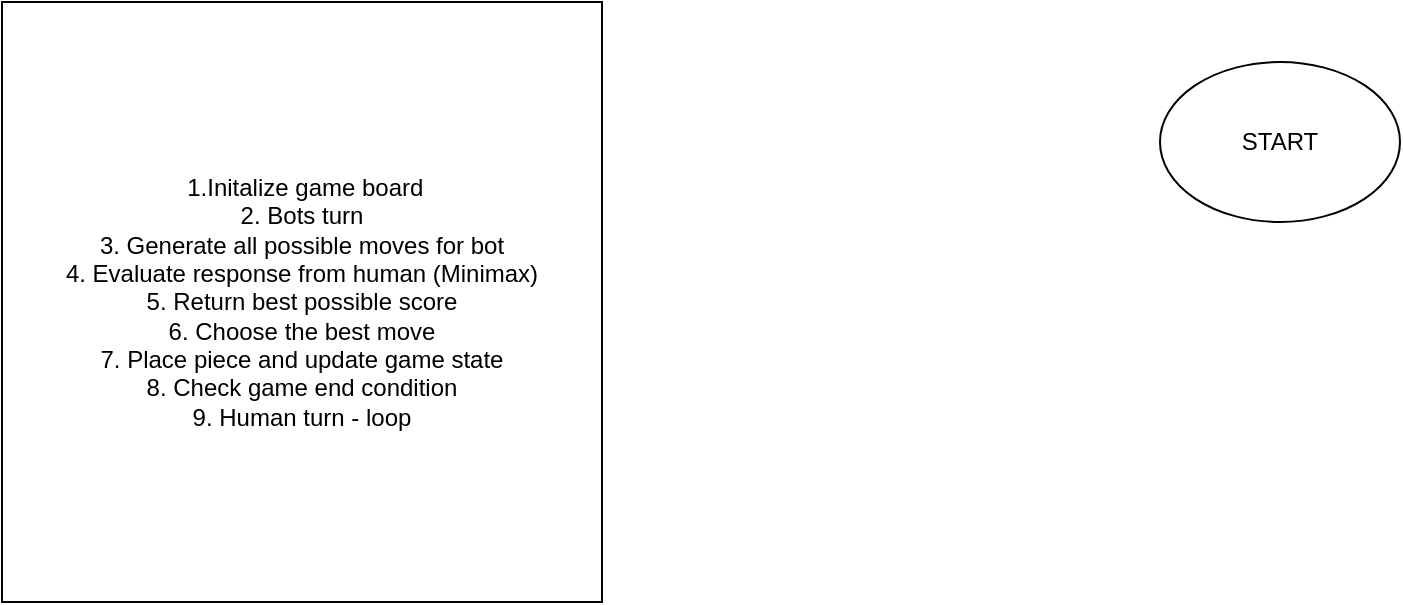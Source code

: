<mxfile version="24.8.4">
  <diagram name="Page-1" id="pjpewN-Yp3IfkavCzUZb">
    <mxGraphModel dx="1434" dy="746" grid="1" gridSize="10" guides="1" tooltips="1" connect="1" arrows="1" fold="1" page="1" pageScale="1" pageWidth="827" pageHeight="1169" math="0" shadow="0">
      <root>
        <mxCell id="0" />
        <mxCell id="1" parent="0" />
        <mxCell id="JSjSHIye_wGC4dCE1tIP-1" value="START" style="ellipse;whiteSpace=wrap;html=1;" parent="1" vertex="1">
          <mxGeometry x="590" y="30" width="120" height="80" as="geometry" />
        </mxCell>
        <mxCell id="SO7u0gcXOYJqLn8CldQe-1" value="&lt;div&gt;&amp;nbsp;1.Initalize game board&lt;/div&gt;&lt;div&gt;2. Bots turn &lt;br&gt;&lt;/div&gt;&lt;div&gt;3. Generate all possible moves for bot&lt;br&gt;&lt;/div&gt;&lt;div&gt;4. Evaluate response from human (Minimax)&lt;br&gt;&lt;/div&gt;&lt;div&gt;5. Return best possible score&lt;/div&gt;&lt;div&gt;6. Choose the best move&lt;/div&gt;&lt;div&gt;7. Place piece and update game state&lt;/div&gt;&lt;div&gt;8. Check game end condition &lt;br&gt;&lt;/div&gt;&lt;div&gt;9. Human turn - loop &lt;br&gt;&lt;/div&gt;" style="whiteSpace=wrap;html=1;aspect=fixed;" vertex="1" parent="1">
          <mxGeometry x="11" width="300" height="300" as="geometry" />
        </mxCell>
      </root>
    </mxGraphModel>
  </diagram>
</mxfile>
